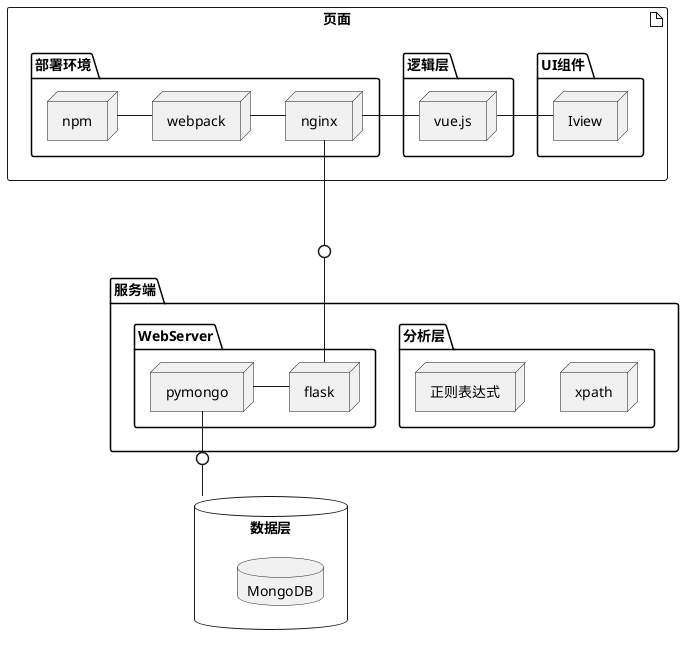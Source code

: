 @startuml
artifact 页面 {
  folder UI组件{
    node Iview
  }
  folder 逻辑层{
    node vue.js
  }
  folder 部署环境{
    node nginx
    node webpack
    node npm
  }
}

folder 服务端 {
  folder 分析层{
    node xpath
    node 正则表达式
  }
  folder WebServer{
    node flask
    node pymongo
  }

}

database 数据层 {
  database MongoDB
}

vue.js - Iview
webpack - nginx
pymongo - flask
npm - webpack
vue.js - nginx
nginx --0-- flask
pymongo --0- 数据层
@enduml